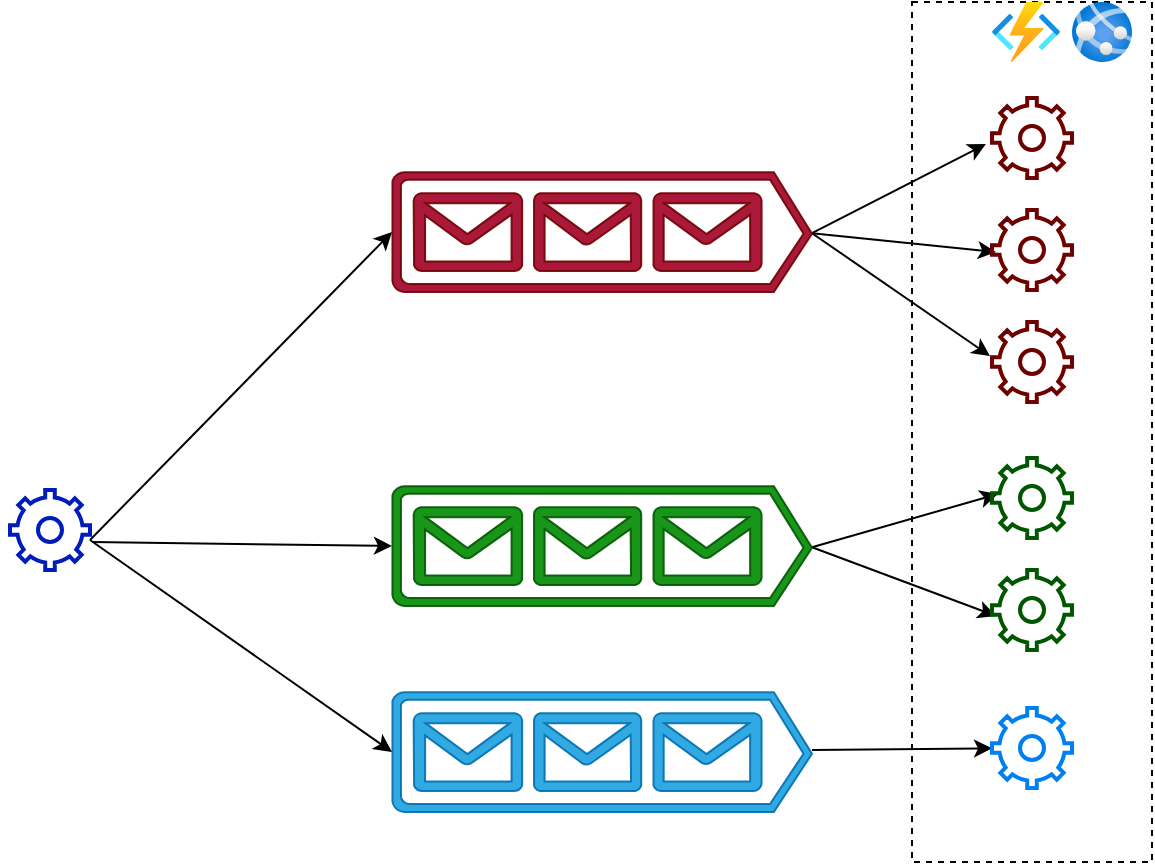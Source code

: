 <mxfile>
    <diagram id="jB49aQ21x1sH-6AmODPp" name="Page-1">
        <mxGraphModel dx="606" dy="478" grid="1" gridSize="10" guides="1" tooltips="1" connect="1" arrows="1" fold="1" page="1" pageScale="1" pageWidth="850" pageHeight="1100" math="0" shadow="0">
            <root>
                <mxCell id="0"/>
                <mxCell id="1" parent="0"/>
                <mxCell id="16" style="edgeStyle=none;html=1;exitX=1;exitY=0.51;exitDx=0;exitDy=0;exitPerimeter=0;entryX=-0.075;entryY=0.575;entryDx=0;entryDy=0;entryPerimeter=0;" edge="1" parent="1" source="3" target="8">
                    <mxGeometry relative="1" as="geometry"/>
                </mxCell>
                <mxCell id="17" style="edgeStyle=none;html=1;entryX=0.05;entryY=0.525;entryDx=0;entryDy=0;entryPerimeter=0;exitX=1;exitY=0.51;exitDx=0;exitDy=0;exitPerimeter=0;" edge="1" parent="1" source="3" target="7">
                    <mxGeometry relative="1" as="geometry"/>
                </mxCell>
                <mxCell id="18" style="edgeStyle=none;html=1;entryX=-0.025;entryY=0.425;entryDx=0;entryDy=0;entryPerimeter=0;exitX=1;exitY=0.51;exitDx=0;exitDy=0;exitPerimeter=0;" edge="1" parent="1" source="3" target="9">
                    <mxGeometry relative="1" as="geometry"/>
                </mxCell>
                <mxCell id="3" value="High" style="verticalLabelPosition=bottom;html=1;verticalAlign=top;align=center;strokeColor=#6F0000;fillColor=#a20025;shape=mxgraph.azure.queue_generic;pointerEvents=1;fontColor=#ffffff;opacity=90;" vertex="1" parent="1">
                    <mxGeometry x="231" y="95" width="210" height="60" as="geometry"/>
                </mxCell>
                <mxCell id="19" style="edgeStyle=none;html=1;exitX=1;exitY=0.51;exitDx=0;exitDy=0;exitPerimeter=0;entryX=0.075;entryY=0.45;entryDx=0;entryDy=0;entryPerimeter=0;" edge="1" parent="1" source="5" target="14">
                    <mxGeometry relative="1" as="geometry"/>
                </mxCell>
                <mxCell id="20" style="edgeStyle=none;html=1;entryX=0.05;entryY=0.575;entryDx=0;entryDy=0;entryPerimeter=0;exitX=1;exitY=0.51;exitDx=0;exitDy=0;exitPerimeter=0;" edge="1" parent="1" source="5" target="13">
                    <mxGeometry relative="1" as="geometry"/>
                </mxCell>
                <mxCell id="5" value="Medium" style="verticalLabelPosition=bottom;html=1;verticalAlign=top;align=center;strokeColor=#005700;fillColor=#008a00;shape=mxgraph.azure.queue_generic;pointerEvents=1;fontColor=#ffffff;opacity=90;" vertex="1" parent="1">
                    <mxGeometry x="231" y="252" width="210" height="60" as="geometry"/>
                </mxCell>
                <mxCell id="22" value="" style="edgeStyle=none;html=1;" edge="1" parent="1" source="6" target="11">
                    <mxGeometry relative="1" as="geometry"/>
                </mxCell>
                <mxCell id="6" value="Low" style="verticalLabelPosition=bottom;html=1;verticalAlign=top;align=center;strokeColor=#006EAF;fillColor=#1ba1e2;shape=mxgraph.azure.queue_generic;pointerEvents=1;fontColor=#ffffff;opacity=90;" vertex="1" parent="1">
                    <mxGeometry x="231" y="355" width="210" height="60" as="geometry"/>
                </mxCell>
                <mxCell id="7" value="" style="html=1;verticalLabelPosition=bottom;align=center;labelBackgroundColor=#ffffff;verticalAlign=top;strokeWidth=2;strokeColor=#6F0000;shadow=0;dashed=0;shape=mxgraph.ios7.icons.settings;fillColor=none;fontColor=#ffffff;" vertex="1" parent="1">
                    <mxGeometry x="531" y="114" width="40" height="40" as="geometry"/>
                </mxCell>
                <mxCell id="8" value="" style="html=1;verticalLabelPosition=bottom;align=center;labelBackgroundColor=#ffffff;verticalAlign=top;strokeWidth=2;strokeColor=#6F0000;shadow=0;dashed=0;shape=mxgraph.ios7.icons.settings;fillColor=none;fontColor=#ffffff;" vertex="1" parent="1">
                    <mxGeometry x="531" y="58" width="40" height="40" as="geometry"/>
                </mxCell>
                <mxCell id="9" value="" style="html=1;verticalLabelPosition=bottom;align=center;labelBackgroundColor=#ffffff;verticalAlign=top;strokeWidth=2;strokeColor=#6F0000;shadow=0;dashed=0;shape=mxgraph.ios7.icons.settings;fillColor=none;fontColor=#ffffff;" vertex="1" parent="1">
                    <mxGeometry x="531" y="170" width="40" height="40" as="geometry"/>
                </mxCell>
                <mxCell id="11" value="" style="html=1;verticalLabelPosition=bottom;align=center;labelBackgroundColor=#ffffff;verticalAlign=top;strokeWidth=2;strokeColor=#0080F0;shadow=0;dashed=0;shape=mxgraph.ios7.icons.settings;" vertex="1" parent="1">
                    <mxGeometry x="531" y="363" width="40" height="40" as="geometry"/>
                </mxCell>
                <mxCell id="13" value="" style="html=1;verticalLabelPosition=bottom;align=center;labelBackgroundColor=#ffffff;verticalAlign=top;strokeWidth=2;strokeColor=#005700;shadow=0;dashed=0;shape=mxgraph.ios7.icons.settings;fillColor=none;fontColor=#ffffff;" vertex="1" parent="1">
                    <mxGeometry x="531" y="294" width="40" height="40" as="geometry"/>
                </mxCell>
                <mxCell id="23" value="" style="rounded=0;whiteSpace=wrap;html=1;fillColor=none;dashed=1;" vertex="1" parent="1">
                    <mxGeometry x="491" y="10" width="120" height="430" as="geometry"/>
                </mxCell>
                <mxCell id="14" value="" style="html=1;verticalLabelPosition=bottom;align=center;labelBackgroundColor=#ffffff;verticalAlign=top;strokeWidth=2;strokeColor=#005700;shadow=0;dashed=0;shape=mxgraph.ios7.icons.settings;fillColor=none;fontColor=#ffffff;" vertex="1" parent="1">
                    <mxGeometry x="531" y="238" width="40" height="40" as="geometry"/>
                </mxCell>
                <mxCell id="24" value="" style="aspect=fixed;html=1;points=[];align=center;image;fontSize=12;image=img/lib/azure2/compute/Function_Apps.svg;dashed=1;fillColor=none;" vertex="1" parent="1">
                    <mxGeometry x="531" y="10" width="34" height="30" as="geometry"/>
                </mxCell>
                <mxCell id="25" value="" style="aspect=fixed;html=1;points=[];align=center;image;fontSize=12;image=img/lib/azure2/compute/App_Services.svg;dashed=1;fillColor=none;" vertex="1" parent="1">
                    <mxGeometry x="571" y="10" width="30" height="30" as="geometry"/>
                </mxCell>
                <mxCell id="27" style="edgeStyle=none;html=1;entryX=0;entryY=0.5;entryDx=0;entryDy=0;entryPerimeter=0;exitX=1;exitY=0.625;exitDx=0;exitDy=0;exitPerimeter=0;" edge="1" parent="1" source="26" target="3">
                    <mxGeometry relative="1" as="geometry"/>
                </mxCell>
                <mxCell id="28" style="edgeStyle=none;html=1;entryX=0;entryY=0.5;entryDx=0;entryDy=0;entryPerimeter=0;exitX=1.025;exitY=0.65;exitDx=0;exitDy=0;exitPerimeter=0;" edge="1" parent="1" source="26" target="5">
                    <mxGeometry relative="1" as="geometry"/>
                </mxCell>
                <mxCell id="29" style="edgeStyle=none;html=1;entryX=0;entryY=0.5;entryDx=0;entryDy=0;entryPerimeter=0;exitX=1;exitY=0.625;exitDx=0;exitDy=0;exitPerimeter=0;" edge="1" parent="1" source="26" target="6">
                    <mxGeometry relative="1" as="geometry">
                        <mxPoint x="120" y="260" as="sourcePoint"/>
                    </mxGeometry>
                </mxCell>
                <mxCell id="26" value="Publisher" style="html=1;verticalLabelPosition=bottom;align=center;labelBackgroundColor=none;verticalAlign=top;strokeWidth=2;strokeColor=#001DBC;shadow=0;dashed=0;shape=mxgraph.ios7.icons.settings;fillColor=default;fontColor=#ffffff;" vertex="1" parent="1">
                    <mxGeometry x="40" y="254" width="40" height="40" as="geometry"/>
                </mxCell>
            </root>
        </mxGraphModel>
    </diagram>
</mxfile>